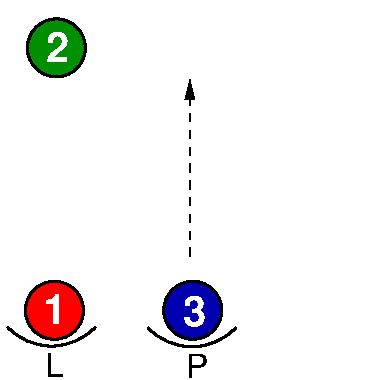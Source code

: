 #FIG 3.2
Landscape
Center
Metric
Letter  
100.00
Single
-2
1200 2
6 37 2316 697 2691
5 1 0 2 0 7 50 0 -1 0.000 0 1 0 0 367.000 2038.500 52 2331 412 2466 682 2331
4 0 0 50 0 4 16 0.0000 0 180 135 322 2691 L\001
-6
6 1040 2321 1700 2696
5 1 0 2 0 7 50 0 -1 0.000 0 1 0 0 1370.000 2043.500 1055 2336 1415 2471 1685 2336
4 0 0 50 0 4 16 0.0000 0 180 165 1325 2696 P\001
-6
6 166 1991 610 2435
1 3 0 2 0 4 50 0 20 0.000 1 0.0000 388 2213 207 207 388 2213 595 2213
4 0 7 50 0 18 20 0.0000 4 195 150 305 2309 1\001
-6
6 1154 1991 1598 2435
6 1154 1991 1598 2435
1 3 0 2 0 9 50 0 20 0.000 1 0.0000 1376 2213 207 207 1376 2213 1583 2213
4 0 7 50 0 18 20 0.0000 4 195 150 1305 2324 3\001
-6
-6
6 180 116 624 560
1 3 0 2 0 12 50 0 20 0.000 1 0.0000 402 338 207 207 402 338 609 338
4 0 7 50 0 18 20 0.0000 4 195 150 331 438 2\001
-6
2 2 0 0 7 7 51 0 20 0.000 0 0 -1 0 0 5
	 0 0 2700 0 2700 2700 0 2700 0 0
3 0 1 1 0 7 50 0 -1 4.000 0 1 0 2
	1 1 1.00 60.00 120.00
	 1356 1827 1356 565
	 0.000 0.000
